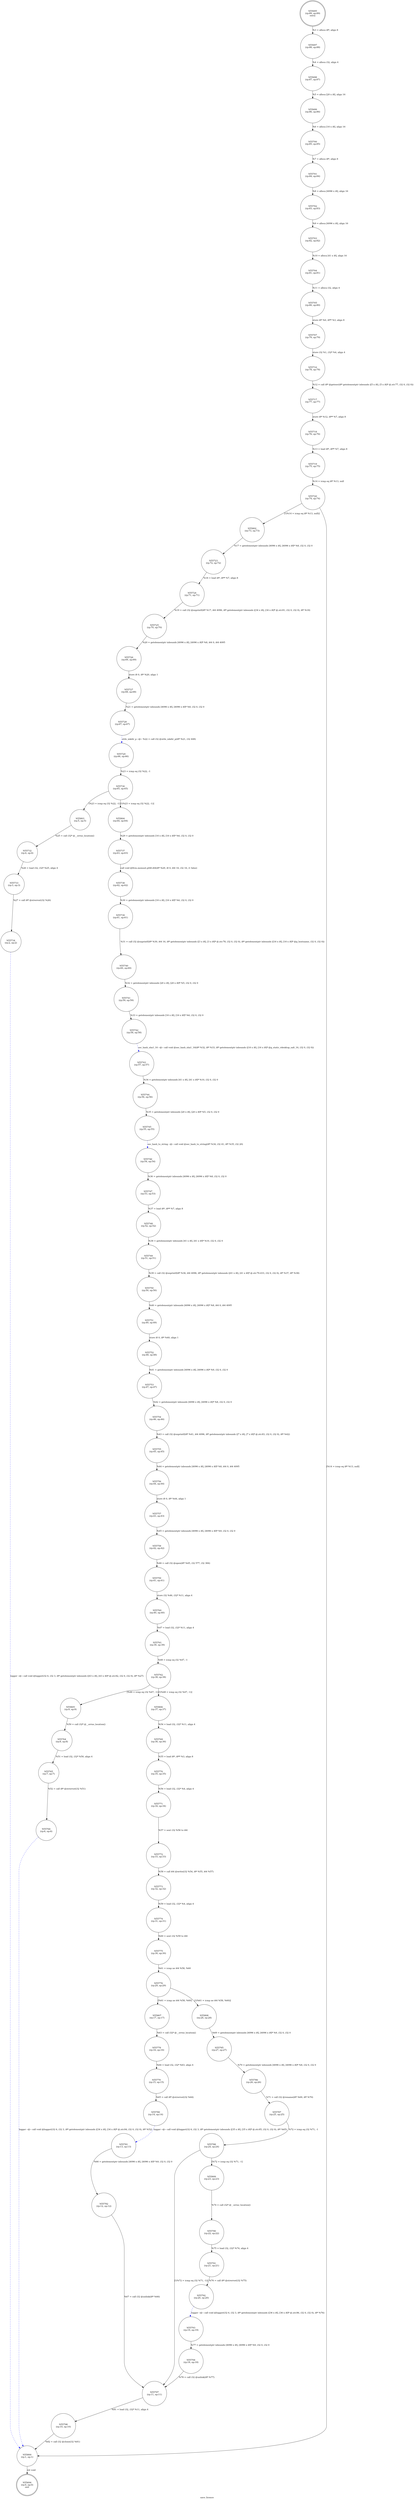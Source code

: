 digraph save_licence {
label="save_licence"
55694 [label="N55694\n(rp:0, ep:0)\nexit", shape="doublecircle"]
55695 [label="N55695\n(rp:89, ep:89)\nentry", shape="doublecircle"]
55695 -> 55697 [label="%3 = alloca i8*, align 8"]
55697 [label="N55697\n(rp:88, ep:88)", shape="circle"]
55697 -> 55698 [label="%4 = alloca i32, align 4"]
55698 [label="N55698\n(rp:87, ep:87)", shape="circle"]
55698 -> 55699 [label="%5 = alloca [20 x i8], align 16"]
55699 [label="N55699\n(rp:86, ep:86)", shape="circle"]
55699 -> 55700 [label="%6 = alloca [16 x i8], align 16"]
55700 [label="N55700\n(rp:85, ep:85)", shape="circle"]
55700 -> 55701 [label="%7 = alloca i8*, align 8"]
55701 [label="N55701\n(rp:84, ep:84)", shape="circle"]
55701 -> 55702 [label="%8 = alloca [4096 x i8], align 16"]
55702 [label="N55702\n(rp:83, ep:83)", shape="circle"]
55702 -> 55703 [label="%9 = alloca [4096 x i8], align 16"]
55703 [label="N55703\n(rp:82, ep:82)", shape="circle"]
55703 -> 55704 [label="%10 = alloca [41 x i8], align 16"]
55704 [label="N55704\n(rp:81, ep:81)", shape="circle"]
55704 -> 55705 [label="%11 = alloca i32, align 4"]
55705 [label="N55705\n(rp:80, ep:80)", shape="circle"]
55705 -> 55707 [label="store i8* %0, i8** %3, align 8"]
55707 [label="N55707\n(rp:79, ep:79)", shape="circle"]
55707 -> 55716 [label="store i32 %1, i32* %4, align 4"]
55716 [label="N55716\n(rp:78, ep:78)", shape="circle"]
55716 -> 55717 [label="%12 = call i8* @getenv(i8* getelementptr inbounds ([5 x i8], [5 x i8]* @.str.77, i32 0, i32 0))"]
55717 [label="N55717\n(rp:77, ep:77)", shape="circle"]
55717 -> 55718 [label="store i8* %12, i8** %7, align 8"]
55718 [label="N55718\n(rp:76, ep:76)", shape="circle"]
55718 -> 55719 [label="%13 = load i8*, i8** %7, align 8"]
55719 [label="N55719\n(rp:75, ep:75)", shape="circle"]
55719 -> 55720 [label="%14 = icmp eq i8* %13, null"]
55720 [label="N55720\n(rp:74, ep:74)", shape="circle"]
55720 -> 55802 [label="[!(%14 = icmp eq i8* %13, null)]"]
55720 -> 55800 [label="[%14 = icmp eq i8* %13, null]"]
55723 [label="N55723\n(rp:72, ep:72)", shape="circle"]
55723 -> 55724 [label="%18 = load i8*, i8** %7, align 8"]
55724 [label="N55724\n(rp:71, ep:71)", shape="circle"]
55724 -> 55725 [label="%19 = call i32 @snprintf(i8* %17, i64 4096, i8* getelementptr inbounds ([34 x i8], [34 x i8]* @.str.81, i32 0, i32 0), i8* %18)"]
55725 [label="N55725\n(rp:70, ep:70)", shape="circle"]
55725 -> 55726 [label="%20 = getelementptr inbounds [4096 x i8], [4096 x i8]* %8, i64 0, i64 4095"]
55726 [label="N55726\n(rp:69, ep:69)", shape="circle"]
55726 -> 55727 [label="store i8 0, i8* %20, align 1"]
55727 [label="N55727\n(rp:68, ep:68)", shape="circle"]
55727 -> 55728 [label="%21 = getelementptr inbounds [4096 x i8], [4096 x i8]* %8, i32 0, i32 0"]
55728 [label="N55728\n(rp:67, ep:67)", shape="circle"]
55728 -> 55729 [label="utils_mkdir_p --@-- %22 = call i32 @utils_mkdir_p(i8* %21, i32 448)", style="dashed", color="blue"]
55729 [label="N55729\n(rp:66, ep:66)", shape="circle"]
55729 -> 55730 [label="%23 = icmp eq i32 %22, -1"]
55730 [label="N55730\n(rp:65, ep:65)", shape="circle"]
55730 -> 55803 [label="[%23 = icmp eq i32 %22, -1]"]
55730 -> 55804 [label="[!(%23 = icmp eq i32 %22, -1)]"]
55732 [label="N55732\n(rp:4, ep:4)", shape="circle"]
55732 -> 55733 [label="%26 = load i32, i32* %25, align 4"]
55733 [label="N55733\n(rp:3, ep:3)", shape="circle"]
55733 -> 55734 [label="%27 = call i8* @strerror(i32 %26)"]
55734 [label="N55734\n(rp:2, ep:2)", shape="circle"]
55734 -> 55800 [label="logger --@-- call void @logger(i32 6, i32 3, i8* getelementptr inbounds ([43 x i8], [43 x i8]* @.str.82, i32 0, i32 0), i8* %27)", style="dashed", color="blue"]
55737 [label="N55737\n(rp:63, ep:63)", shape="circle"]
55737 -> 55738 [label="call void @llvm.memset.p0i8.i64(i8* %29, i8 0, i64 16, i32 16, i1 false)"]
55738 [label="N55738\n(rp:62, ep:62)", shape="circle"]
55738 -> 55739 [label="%30 = getelementptr inbounds [16 x i8], [16 x i8]* %6, i32 0, i32 0"]
55739 [label="N55739\n(rp:61, ep:61)", shape="circle"]
55739 -> 55740 [label="%31 = call i32 @snprintf(i8* %30, i64 16, i8* getelementptr inbounds ([3 x i8], [3 x i8]* @.str.78, i32 0, i32 0), i8* getelementptr inbounds ([16 x i8], [16 x i8]* @g_hostname, i32 0, i32 0))"]
55740 [label="N55740\n(rp:60, ep:60)", shape="circle"]
55740 -> 55741 [label="%32 = getelementptr inbounds [20 x i8], [20 x i8]* %5, i32 0, i32 0"]
55741 [label="N55741\n(rp:59, ep:59)", shape="circle"]
55741 -> 55742 [label="%33 = getelementptr inbounds [16 x i8], [16 x i8]* %6, i32 0, i32 0"]
55742 [label="N55742\n(rp:58, ep:58)", shape="circle"]
55742 -> 55743 [label="sec_hash_sha1_16 --@-- call void @sec_hash_sha1_16(i8* %32, i8* %33, i8* getelementptr inbounds ([16 x i8], [16 x i8]* @g_static_rdesktop_salt_16, i32 0, i32 0))", style="dashed", color="blue"]
55743 [label="N55743\n(rp:57, ep:57)", shape="circle"]
55743 -> 55744 [label="%34 = getelementptr inbounds [41 x i8], [41 x i8]* %10, i32 0, i32 0"]
55744 [label="N55744\n(rp:56, ep:56)", shape="circle"]
55744 -> 55745 [label="%35 = getelementptr inbounds [20 x i8], [20 x i8]* %5, i32 0, i32 0"]
55745 [label="N55745\n(rp:55, ep:55)", shape="circle"]
55745 -> 55746 [label="sec_hash_to_string --@-- call void @sec_hash_to_string(i8* %34, i32 41, i8* %35, i32 20)", style="dashed", color="blue"]
55746 [label="N55746\n(rp:54, ep:54)", shape="circle"]
55746 -> 55747 [label="%36 = getelementptr inbounds [4096 x i8], [4096 x i8]* %8, i32 0, i32 0"]
55747 [label="N55747\n(rp:53, ep:53)", shape="circle"]
55747 -> 55748 [label="%37 = load i8*, i8** %7, align 8"]
55748 [label="N55748\n(rp:52, ep:52)", shape="circle"]
55748 -> 55749 [label="%38 = getelementptr inbounds [41 x i8], [41 x i8]* %10, i32 0, i32 0"]
55749 [label="N55749\n(rp:51, ep:51)", shape="circle"]
55749 -> 55750 [label="%39 = call i32 @snprintf(i8* %36, i64 4096, i8* getelementptr inbounds ([41 x i8], [41 x i8]* @.str.79.433, i32 0, i32 0), i8* %37, i8* %38)"]
55750 [label="N55750\n(rp:50, ep:50)", shape="circle"]
55750 -> 55751 [label="%40 = getelementptr inbounds [4096 x i8], [4096 x i8]* %8, i64 0, i64 4095"]
55751 [label="N55751\n(rp:49, ep:49)", shape="circle"]
55751 -> 55752 [label="store i8 0, i8* %40, align 1"]
55752 [label="N55752\n(rp:48, ep:48)", shape="circle"]
55752 -> 55753 [label="%41 = getelementptr inbounds [4096 x i8], [4096 x i8]* %9, i32 0, i32 0"]
55753 [label="N55753\n(rp:47, ep:47)", shape="circle"]
55753 -> 55754 [label="%42 = getelementptr inbounds [4096 x i8], [4096 x i8]* %8, i32 0, i32 0"]
55754 [label="N55754\n(rp:46, ep:46)", shape="circle"]
55754 -> 55755 [label="%43 = call i32 @snprintf(i8* %41, i64 4096, i8* getelementptr inbounds ([7 x i8], [7 x i8]* @.str.83, i32 0, i32 0), i8* %42)"]
55755 [label="N55755\n(rp:45, ep:45)", shape="circle"]
55755 -> 55756 [label="%44 = getelementptr inbounds [4096 x i8], [4096 x i8]* %8, i64 0, i64 4095"]
55756 [label="N55756\n(rp:44, ep:44)", shape="circle"]
55756 -> 55757 [label="store i8 0, i8* %44, align 1"]
55757 [label="N55757\n(rp:43, ep:43)", shape="circle"]
55757 -> 55758 [label="%45 = getelementptr inbounds [4096 x i8], [4096 x i8]* %9, i32 0, i32 0"]
55758 [label="N55758\n(rp:42, ep:42)", shape="circle"]
55758 -> 55759 [label="%46 = call i32 @open(i8* %45, i32 577, i32 384)"]
55759 [label="N55759\n(rp:41, ep:41)", shape="circle"]
55759 -> 55760 [label="store i32 %46, i32* %11, align 4"]
55760 [label="N55760\n(rp:40, ep:40)", shape="circle"]
55760 -> 55761 [label="%47 = load i32, i32* %11, align 4"]
55761 [label="N55761\n(rp:39, ep:39)", shape="circle"]
55761 -> 55762 [label="%48 = icmp eq i32 %47, -1"]
55762 [label="N55762\n(rp:38, ep:38)", shape="circle"]
55762 -> 55805 [label="[%48 = icmp eq i32 %47, -1]"]
55762 -> 55806 [label="[!(%48 = icmp eq i32 %47, -1)]"]
55764 [label="N55764\n(rp:8, ep:8)", shape="circle"]
55764 -> 55765 [label="%51 = load i32, i32* %50, align 4"]
55765 [label="N55765\n(rp:7, ep:7)", shape="circle"]
55765 -> 55766 [label="%52 = call i8* @strerror(i32 %51)"]
55766 [label="N55766\n(rp:6, ep:6)", shape="circle"]
55766 -> 55800 [label="logger --@-- call void @logger(i32 6, i32 3, i8* getelementptr inbounds ([34 x i8], [34 x i8]* @.str.84, i32 0, i32 0), i8* %52)", style="dashed", color="blue"]
55769 [label="N55769\n(rp:36, ep:36)", shape="circle"]
55769 -> 55770 [label="%55 = load i8*, i8** %3, align 8"]
55770 [label="N55770\n(rp:35, ep:35)", shape="circle"]
55770 -> 55771 [label="%56 = load i32, i32* %4, align 4"]
55771 [label="N55771\n(rp:34, ep:34)", shape="circle"]
55771 -> 55772 [label="%57 = sext i32 %56 to i64"]
55772 [label="N55772\n(rp:33, ep:33)", shape="circle"]
55772 -> 55773 [label="%58 = call i64 @write(i32 %54, i8* %55, i64 %57)"]
55773 [label="N55773\n(rp:32, ep:32)", shape="circle"]
55773 -> 55774 [label="%59 = load i32, i32* %4, align 4"]
55774 [label="N55774\n(rp:31, ep:31)", shape="circle"]
55774 -> 55775 [label="%60 = sext i32 %59 to i64"]
55775 [label="N55775\n(rp:30, ep:30)", shape="circle"]
55775 -> 55776 [label="%61 = icmp ne i64 %58, %60"]
55776 [label="N55776\n(rp:29, ep:29)", shape="circle"]
55776 -> 55807 [label="[%61 = icmp ne i64 %58, %60]"]
55776 -> 55808 [label="[!(%61 = icmp ne i64 %58, %60)]"]
55778 [label="N55778\n(rp:16, ep:16)", shape="circle"]
55778 -> 55779 [label="%64 = load i32, i32* %63, align 4"]
55779 [label="N55779\n(rp:15, ep:15)", shape="circle"]
55779 -> 55780 [label="%65 = call i8* @strerror(i32 %64)"]
55780 [label="N55780\n(rp:14, ep:14)", shape="circle"]
55780 -> 55781 [label="logger --@-- call void @logger(i32 6, i32 3, i8* getelementptr inbounds ([35 x i8], [35 x i8]* @.str.85, i32 0, i32 0), i8* %65)", style="dashed", color="blue"]
55781 [label="N55781\n(rp:13, ep:13)", shape="circle"]
55781 -> 55782 [label="%66 = getelementptr inbounds [4096 x i8], [4096 x i8]* %9, i32 0, i32 0"]
55782 [label="N55782\n(rp:12, ep:12)", shape="circle"]
55782 -> 55797 [label="%67 = call i32 @unlink(i8* %66)"]
55785 [label="N55785\n(rp:27, ep:27)", shape="circle"]
55785 -> 55786 [label="%70 = getelementptr inbounds [4096 x i8], [4096 x i8]* %8, i32 0, i32 0"]
55786 [label="N55786\n(rp:26, ep:26)", shape="circle"]
55786 -> 55787 [label="%71 = call i32 @rename(i8* %69, i8* %70)"]
55787 [label="N55787\n(rp:25, ep:25)", shape="circle"]
55787 -> 55788 [label="%72 = icmp eq i32 %71, -1"]
55788 [label="N55788\n(rp:24, ep:24)", shape="circle"]
55788 -> 55809 [label="[%72 = icmp eq i32 %71, -1]"]
55788 -> 55797 [label="[!(%72 = icmp eq i32 %71, -1)]"]
55790 [label="N55790\n(rp:22, ep:22)", shape="circle"]
55790 -> 55791 [label="%75 = load i32, i32* %74, align 4"]
55791 [label="N55791\n(rp:21, ep:21)", shape="circle"]
55791 -> 55792 [label="%76 = call i8* @strerror(i32 %75)"]
55792 [label="N55792\n(rp:20, ep:20)", shape="circle"]
55792 -> 55793 [label="logger --@-- call void @logger(i32 6, i32 3, i8* getelementptr inbounds ([36 x i8], [36 x i8]* @.str.86, i32 0, i32 0), i8* %76)", style="dashed", color="blue"]
55793 [label="N55793\n(rp:19, ep:19)", shape="circle"]
55793 -> 55794 [label="%77 = getelementptr inbounds [4096 x i8], [4096 x i8]* %9, i32 0, i32 0"]
55794 [label="N55794\n(rp:18, ep:18)", shape="circle"]
55794 -> 55797 [label="%78 = call i32 @unlink(i8* %77)"]
55797 [label="N55797\n(rp:11, ep:11)", shape="circle"]
55797 -> 55798 [label="%81 = load i32, i32* %11, align 4"]
55798 [label="N55798\n(rp:10, ep:10)", shape="circle"]
55798 -> 55800 [label="%82 = call i32 @close(i32 %81)"]
55800 [label="N55800\n(rp:1, ep:1)", shape="circle"]
55800 -> 55694 [label="ret void"]
55802 [label="N55802\n(rp:73, ep:73)", shape="circle"]
55802 -> 55723 [label="%17 = getelementptr inbounds [4096 x i8], [4096 x i8]* %8, i32 0, i32 0"]
55803 [label="N55803\n(rp:5, ep:5)", shape="circle"]
55803 -> 55732 [label="%25 = call i32* @__errno_location()"]
55804 [label="N55804\n(rp:64, ep:64)", shape="circle"]
55804 -> 55737 [label="%29 = getelementptr inbounds [16 x i8], [16 x i8]* %6, i32 0, i32 0"]
55805 [label="N55805\n(rp:9, ep:9)", shape="circle"]
55805 -> 55764 [label="%50 = call i32* @__errno_location()"]
55806 [label="N55806\n(rp:37, ep:37)", shape="circle"]
55806 -> 55769 [label="%54 = load i32, i32* %11, align 4"]
55807 [label="N55807\n(rp:17, ep:17)", shape="circle"]
55807 -> 55778 [label="%63 = call i32* @__errno_location()"]
55808 [label="N55808\n(rp:28, ep:28)", shape="circle"]
55808 -> 55785 [label="%69 = getelementptr inbounds [4096 x i8], [4096 x i8]* %9, i32 0, i32 0"]
55809 [label="N55809\n(rp:23, ep:23)", shape="circle"]
55809 -> 55790 [label="%74 = call i32* @__errno_location()"]
}
